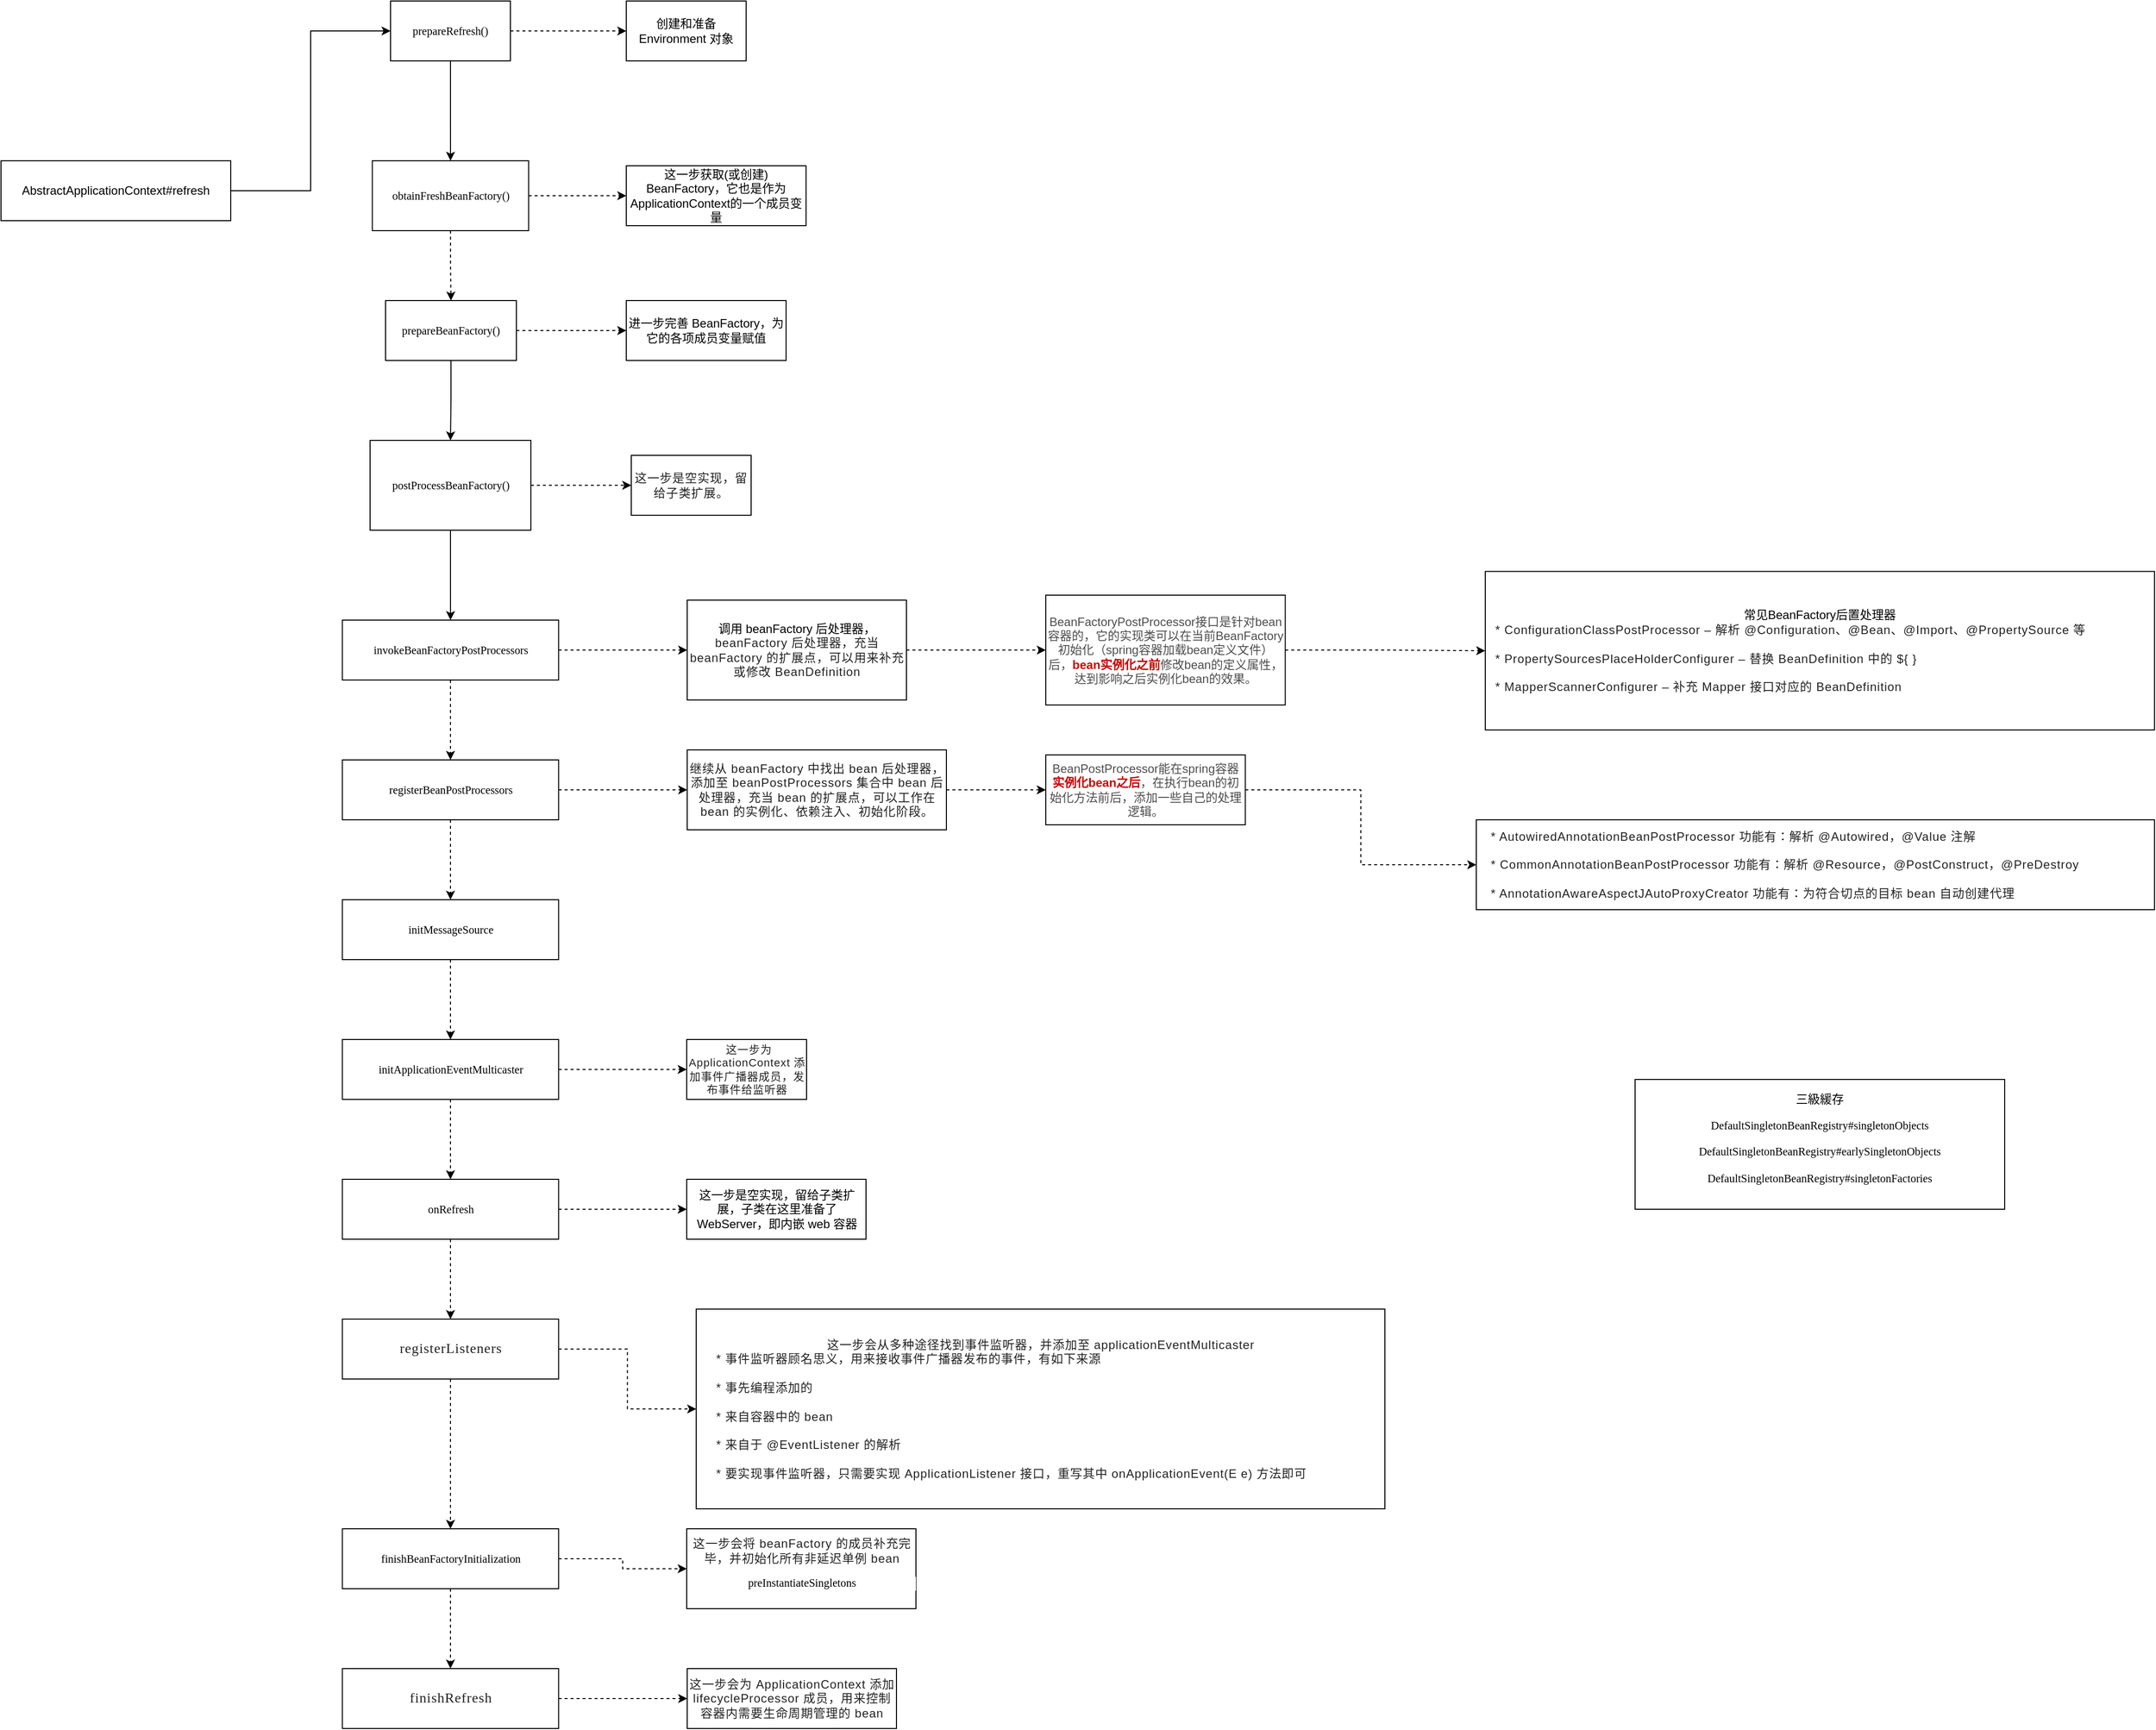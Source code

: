 <mxfile version="16.6.6" type="github">
  <diagram id="Km3hOTP_TFFmn3upVToj" name="Page-1">
    <mxGraphModel dx="2692" dy="540" grid="1" gridSize="10" guides="1" tooltips="1" connect="1" arrows="1" fold="1" page="1" pageScale="1" pageWidth="827" pageHeight="1169" math="0" shadow="0">
      <root>
        <mxCell id="0" />
        <mxCell id="1" parent="0" />
        <mxCell id="On-2ADN7kd9dpEOP8VJU-1" style="edgeStyle=orthogonalEdgeStyle;rounded=0;orthogonalLoop=1;jettySize=auto;html=1;entryX=0;entryY=0.5;entryDx=0;entryDy=0;" edge="1" parent="1" source="On-2ADN7kd9dpEOP8VJU-2" target="On-2ADN7kd9dpEOP8VJU-5">
          <mxGeometry relative="1" as="geometry" />
        </mxCell>
        <mxCell id="On-2ADN7kd9dpEOP8VJU-2" value="AbstractApplicationContext#refresh" style="rounded=0;whiteSpace=wrap;html=1;" vertex="1" parent="1">
          <mxGeometry x="-906" y="540" width="230" height="60" as="geometry" />
        </mxCell>
        <mxCell id="On-2ADN7kd9dpEOP8VJU-3" value="" style="edgeStyle=orthogonalEdgeStyle;rounded=0;orthogonalLoop=1;jettySize=auto;html=1;dashed=1;" edge="1" parent="1" source="On-2ADN7kd9dpEOP8VJU-5" target="On-2ADN7kd9dpEOP8VJU-6">
          <mxGeometry relative="1" as="geometry" />
        </mxCell>
        <mxCell id="On-2ADN7kd9dpEOP8VJU-4" value="" style="edgeStyle=orthogonalEdgeStyle;rounded=0;orthogonalLoop=1;jettySize=auto;html=1;" edge="1" parent="1" source="On-2ADN7kd9dpEOP8VJU-5" target="On-2ADN7kd9dpEOP8VJU-9">
          <mxGeometry relative="1" as="geometry" />
        </mxCell>
        <mxCell id="On-2ADN7kd9dpEOP8VJU-5" value="&lt;pre style=&quot;background-color: rgb(255 , 255 , 255) ; font-family: &amp;#34;consolas&amp;#34; ; font-size: 8.4pt&quot;&gt;prepareRefresh()&lt;/pre&gt;" style="rounded=0;whiteSpace=wrap;html=1;" vertex="1" parent="1">
          <mxGeometry x="-516" y="380" width="120" height="60" as="geometry" />
        </mxCell>
        <mxCell id="On-2ADN7kd9dpEOP8VJU-6" value="创建和准备Environment 对象" style="rounded=0;whiteSpace=wrap;html=1;" vertex="1" parent="1">
          <mxGeometry x="-280" y="380" width="120" height="60" as="geometry" />
        </mxCell>
        <mxCell id="On-2ADN7kd9dpEOP8VJU-7" value="" style="edgeStyle=orthogonalEdgeStyle;rounded=0;orthogonalLoop=1;jettySize=auto;html=1;dashed=1;entryX=0;entryY=0.5;entryDx=0;entryDy=0;" edge="1" parent="1" source="On-2ADN7kd9dpEOP8VJU-9" target="On-2ADN7kd9dpEOP8VJU-13">
          <mxGeometry relative="1" as="geometry">
            <mxPoint x="-286" y="575" as="targetPoint" />
          </mxGeometry>
        </mxCell>
        <mxCell id="On-2ADN7kd9dpEOP8VJU-8" value="" style="edgeStyle=orthogonalEdgeStyle;rounded=0;orthogonalLoop=1;jettySize=auto;html=1;dashed=1;" edge="1" parent="1" source="On-2ADN7kd9dpEOP8VJU-9" target="On-2ADN7kd9dpEOP8VJU-11">
          <mxGeometry relative="1" as="geometry" />
        </mxCell>
        <mxCell id="On-2ADN7kd9dpEOP8VJU-9" value="&lt;pre style=&quot;background-color: rgb(255 , 255 , 255) ; font-family: &amp;#34;consolas&amp;#34; ; font-size: 8.4pt&quot;&gt;&lt;pre style=&quot;font-family: &amp;#34;consolas&amp;#34; ; font-size: 8.4pt&quot;&gt;&lt;pre style=&quot;font-family: &amp;#34;consolas&amp;#34; ; font-size: 8.4pt&quot;&gt;obtainFreshBeanFactory()&lt;/pre&gt;&lt;/pre&gt;&lt;/pre&gt;" style="rounded=0;whiteSpace=wrap;html=1;" vertex="1" parent="1">
          <mxGeometry x="-534.25" y="540" width="156.5" height="70" as="geometry" />
        </mxCell>
        <mxCell id="On-2ADN7kd9dpEOP8VJU-10" value="" style="edgeStyle=orthogonalEdgeStyle;rounded=0;orthogonalLoop=1;jettySize=auto;html=1;dashed=1;entryX=0;entryY=0.5;entryDx=0;entryDy=0;" edge="1" parent="1" source="On-2ADN7kd9dpEOP8VJU-11" target="On-2ADN7kd9dpEOP8VJU-12">
          <mxGeometry relative="1" as="geometry">
            <mxPoint x="-280" y="710" as="targetPoint" />
          </mxGeometry>
        </mxCell>
        <mxCell id="On-2ADN7kd9dpEOP8VJU-15" value="" style="edgeStyle=orthogonalEdgeStyle;rounded=0;orthogonalLoop=1;jettySize=auto;html=1;" edge="1" parent="1" source="On-2ADN7kd9dpEOP8VJU-11" target="On-2ADN7kd9dpEOP8VJU-14">
          <mxGeometry relative="1" as="geometry" />
        </mxCell>
        <mxCell id="On-2ADN7kd9dpEOP8VJU-11" value="&lt;pre style=&quot;background-color: rgb(255 , 255 , 255) ; font-family: &amp;#34;consolas&amp;#34; ; font-size: 8.4pt&quot;&gt;&lt;pre style=&quot;font-family: &amp;#34;consolas&amp;#34; ; font-size: 8.4pt&quot;&gt;prepareBeanFactory()&lt;/pre&gt;&lt;/pre&gt;" style="rounded=0;whiteSpace=wrap;html=1;" vertex="1" parent="1">
          <mxGeometry x="-521" y="680" width="131" height="60" as="geometry" />
        </mxCell>
        <mxCell id="On-2ADN7kd9dpEOP8VJU-12" value="进一步完善 BeanFactory，为它的各项成员变量赋值" style="rounded=0;whiteSpace=wrap;html=1;labelBorderColor=none;" vertex="1" parent="1">
          <mxGeometry x="-280" y="680" width="160" height="60" as="geometry" />
        </mxCell>
        <mxCell id="On-2ADN7kd9dpEOP8VJU-13" value="这一步获取(或创建) BeanFactory，它也是作为 ApplicationContext的一个成员变量" style="rounded=0;whiteSpace=wrap;html=1;labelBorderColor=none;" vertex="1" parent="1">
          <mxGeometry x="-280" y="545" width="180" height="60" as="geometry" />
        </mxCell>
        <mxCell id="On-2ADN7kd9dpEOP8VJU-18" value="" style="edgeStyle=orthogonalEdgeStyle;rounded=0;orthogonalLoop=1;jettySize=auto;html=1;dashed=1;" edge="1" parent="1" source="On-2ADN7kd9dpEOP8VJU-14" target="On-2ADN7kd9dpEOP8VJU-17">
          <mxGeometry relative="1" as="geometry" />
        </mxCell>
        <mxCell id="On-2ADN7kd9dpEOP8VJU-20" value="" style="edgeStyle=orthogonalEdgeStyle;rounded=0;orthogonalLoop=1;jettySize=auto;html=1;fontSize=12;" edge="1" parent="1" source="On-2ADN7kd9dpEOP8VJU-14" target="On-2ADN7kd9dpEOP8VJU-19">
          <mxGeometry relative="1" as="geometry" />
        </mxCell>
        <mxCell id="On-2ADN7kd9dpEOP8VJU-14" value="&lt;pre style=&quot;background-color: rgb(255 , 255 , 255) ; font-family: &amp;#34;consolas&amp;#34; ; font-size: 8.4pt&quot;&gt;&lt;pre style=&quot;font-family: &amp;#34;consolas&amp;#34; ; font-size: 8.4pt&quot;&gt;&lt;pre style=&quot;font-family: &amp;#34;consolas&amp;#34; ; font-size: 8.4pt&quot;&gt;postProcessBeanFactory()&lt;/pre&gt;&lt;/pre&gt;&lt;/pre&gt;" style="rounded=0;whiteSpace=wrap;html=1;" vertex="1" parent="1">
          <mxGeometry x="-536.5" y="820" width="161" height="90" as="geometry" />
        </mxCell>
        <mxCell id="On-2ADN7kd9dpEOP8VJU-17" value="&lt;span style=&quot;color: rgb(34 , 34 , 34) ; letter-spacing: 0.544px ; text-align: justify ; background-color: rgb(255 , 255 , 255)&quot;&gt;&lt;font style=&quot;font-size: 12px&quot;&gt;这一步是空实现，留给子类扩展。&lt;/font&gt;&lt;/span&gt;" style="whiteSpace=wrap;html=1;rounded=0;" vertex="1" parent="1">
          <mxGeometry x="-275" y="835" width="120" height="60" as="geometry" />
        </mxCell>
        <mxCell id="On-2ADN7kd9dpEOP8VJU-22" value="" style="edgeStyle=orthogonalEdgeStyle;rounded=0;orthogonalLoop=1;jettySize=auto;html=1;dashed=1;fontSize=12;" edge="1" parent="1" source="On-2ADN7kd9dpEOP8VJU-19" target="On-2ADN7kd9dpEOP8VJU-21">
          <mxGeometry relative="1" as="geometry" />
        </mxCell>
        <mxCell id="On-2ADN7kd9dpEOP8VJU-24" value="" style="edgeStyle=orthogonalEdgeStyle;rounded=0;orthogonalLoop=1;jettySize=auto;html=1;dashed=1;fontSize=12;" edge="1" parent="1" source="On-2ADN7kd9dpEOP8VJU-19" target="On-2ADN7kd9dpEOP8VJU-23">
          <mxGeometry relative="1" as="geometry" />
        </mxCell>
        <mxCell id="On-2ADN7kd9dpEOP8VJU-19" value="&lt;pre style=&quot;background-color: rgb(255 , 255 , 255) ; font-family: &amp;#34;consolas&amp;#34; ; font-size: 8.4pt&quot;&gt;&lt;pre style=&quot;font-family: &amp;#34;consolas&amp;#34; ; font-size: 8.4pt&quot;&gt;&lt;pre style=&quot;font-family: &amp;#34;consolas&amp;#34; ; font-size: 8.4pt&quot;&gt;&lt;pre style=&quot;font-family: &amp;#34;consolas&amp;#34; ; font-size: 8.4pt&quot;&gt;invokeBeanFactoryPostProcessors&lt;/pre&gt;&lt;/pre&gt;&lt;/pre&gt;&lt;/pre&gt;" style="rounded=0;whiteSpace=wrap;html=1;" vertex="1" parent="1">
          <mxGeometry x="-564.25" y="1000" width="216.5" height="60" as="geometry" />
        </mxCell>
        <mxCell id="On-2ADN7kd9dpEOP8VJU-59" value="" style="edgeStyle=orthogonalEdgeStyle;rounded=0;orthogonalLoop=1;jettySize=auto;html=1;dashed=1;fontSize=12;" edge="1" parent="1" source="On-2ADN7kd9dpEOP8VJU-21" target="On-2ADN7kd9dpEOP8VJU-58">
          <mxGeometry relative="1" as="geometry" />
        </mxCell>
        <mxCell id="On-2ADN7kd9dpEOP8VJU-21" value="&lt;font style=&quot;font-size: 12px&quot;&gt;调用 beanFactory 后处理器，&lt;span style=&quot;color: rgb(34 , 34 , 34) ; letter-spacing: 0.544px ; text-align: justify ; background-color: rgb(255 , 255 , 255)&quot;&gt;beanFactory 后处理器，充当 beanFactory 的扩展点，可以用来补充或修改 BeanDefinition&lt;/span&gt;&lt;/font&gt;" style="whiteSpace=wrap;html=1;rounded=0;" vertex="1" parent="1">
          <mxGeometry x="-219" y="980" width="219.5" height="100" as="geometry" />
        </mxCell>
        <mxCell id="On-2ADN7kd9dpEOP8VJU-26" value="" style="edgeStyle=orthogonalEdgeStyle;rounded=0;orthogonalLoop=1;jettySize=auto;html=1;dashed=1;fontSize=12;" edge="1" parent="1" source="On-2ADN7kd9dpEOP8VJU-23" target="On-2ADN7kd9dpEOP8VJU-25">
          <mxGeometry relative="1" as="geometry" />
        </mxCell>
        <mxCell id="On-2ADN7kd9dpEOP8VJU-28" value="" style="edgeStyle=orthogonalEdgeStyle;rounded=0;orthogonalLoop=1;jettySize=auto;html=1;dashed=1;fontSize=12;" edge="1" parent="1" source="On-2ADN7kd9dpEOP8VJU-23" target="On-2ADN7kd9dpEOP8VJU-27">
          <mxGeometry relative="1" as="geometry" />
        </mxCell>
        <mxCell id="On-2ADN7kd9dpEOP8VJU-23" value="&lt;pre style=&quot;background-color: rgb(255 , 255 , 255) ; font-family: &amp;#34;consolas&amp;#34; ; font-size: 8.4pt&quot;&gt;&lt;pre style=&quot;font-family: &amp;#34;consolas&amp;#34; ; font-size: 8.4pt&quot;&gt;&lt;pre style=&quot;font-family: &amp;#34;consolas&amp;#34; ; font-size: 8.4pt&quot;&gt;&lt;pre style=&quot;font-family: &amp;#34;consolas&amp;#34; ; font-size: 8.4pt&quot;&gt;&lt;pre style=&quot;font-family: &amp;#34;consolas&amp;#34; ; font-size: 8.4pt&quot;&gt;registerBeanPostProcessors&lt;/pre&gt;&lt;/pre&gt;&lt;/pre&gt;&lt;/pre&gt;&lt;/pre&gt;" style="rounded=0;whiteSpace=wrap;html=1;" vertex="1" parent="1">
          <mxGeometry x="-564.25" y="1140" width="216.5" height="60" as="geometry" />
        </mxCell>
        <mxCell id="On-2ADN7kd9dpEOP8VJU-61" value="" style="edgeStyle=orthogonalEdgeStyle;rounded=0;orthogonalLoop=1;jettySize=auto;html=1;dashed=1;fontSize=12;" edge="1" parent="1" source="On-2ADN7kd9dpEOP8VJU-25" target="On-2ADN7kd9dpEOP8VJU-60">
          <mxGeometry relative="1" as="geometry" />
        </mxCell>
        <mxCell id="On-2ADN7kd9dpEOP8VJU-25" value="&lt;font style=&quot;font-size: 12px&quot;&gt;&lt;span style=&quot;color: rgb(34 , 34 , 34) ; font-family: , , ; letter-spacing: 0.544px ; text-align: justify ; background-color: rgb(255 , 255 , 255)&quot;&gt;继续从 beanFactory 中找出 bean 后处理器，添加至 beanPostProcessors 集合中&lt;/span&gt;&lt;span style=&quot;color: rgb(34 , 34 , 34) ; font-family: , , ; letter-spacing: 0.544px ; text-align: justify ; background-color: rgb(255 , 255 , 255)&quot;&gt;&amp;nbsp;bean 后处理器，充当 bean 的扩展点，可以工作在 bean 的实例化、依赖注入、初始化阶段。&lt;/span&gt;&lt;/font&gt;" style="whiteSpace=wrap;html=1;rounded=0;" vertex="1" parent="1">
          <mxGeometry x="-219" y="1130" width="259.5" height="80" as="geometry" />
        </mxCell>
        <mxCell id="On-2ADN7kd9dpEOP8VJU-30" value="" style="edgeStyle=orthogonalEdgeStyle;rounded=0;orthogonalLoop=1;jettySize=auto;html=1;dashed=1;fontSize=12;" edge="1" parent="1" source="On-2ADN7kd9dpEOP8VJU-27" target="On-2ADN7kd9dpEOP8VJU-29">
          <mxGeometry relative="1" as="geometry" />
        </mxCell>
        <mxCell id="On-2ADN7kd9dpEOP8VJU-27" value="&lt;pre style=&quot;background-color: rgb(255 , 255 , 255) ; font-family: &amp;#34;consolas&amp;#34; ; font-size: 8.4pt&quot;&gt;&lt;pre style=&quot;font-family: &amp;#34;consolas&amp;#34; ; font-size: 8.4pt&quot;&gt;&lt;pre style=&quot;font-family: &amp;#34;consolas&amp;#34; ; font-size: 8.4pt&quot;&gt;&lt;pre style=&quot;font-family: &amp;#34;consolas&amp;#34; ; font-size: 8.4pt&quot;&gt;&lt;pre style=&quot;font-family: &amp;#34;consolas&amp;#34; ; font-size: 8.4pt&quot;&gt;&lt;pre style=&quot;font-family: &amp;#34;consolas&amp;#34; ; font-size: 8.4pt&quot;&gt;initMessageSource&lt;/pre&gt;&lt;/pre&gt;&lt;/pre&gt;&lt;/pre&gt;&lt;/pre&gt;&lt;/pre&gt;" style="rounded=0;whiteSpace=wrap;html=1;" vertex="1" parent="1">
          <mxGeometry x="-564.25" y="1280" width="216.5" height="60" as="geometry" />
        </mxCell>
        <mxCell id="On-2ADN7kd9dpEOP8VJU-32" value="" style="edgeStyle=orthogonalEdgeStyle;rounded=0;orthogonalLoop=1;jettySize=auto;html=1;dashed=1;fontSize=12;" edge="1" parent="1" source="On-2ADN7kd9dpEOP8VJU-29" target="On-2ADN7kd9dpEOP8VJU-31">
          <mxGeometry relative="1" as="geometry" />
        </mxCell>
        <mxCell id="On-2ADN7kd9dpEOP8VJU-34" value="" style="edgeStyle=orthogonalEdgeStyle;rounded=0;orthogonalLoop=1;jettySize=auto;html=1;dashed=1;fontSize=11;" edge="1" parent="1" source="On-2ADN7kd9dpEOP8VJU-29" target="On-2ADN7kd9dpEOP8VJU-33">
          <mxGeometry relative="1" as="geometry" />
        </mxCell>
        <mxCell id="On-2ADN7kd9dpEOP8VJU-29" value="&lt;pre style=&quot;background-color: rgb(255 , 255 , 255) ; font-family: &amp;#34;consolas&amp;#34; ; font-size: 8.4pt&quot;&gt;&lt;pre style=&quot;font-family: &amp;#34;consolas&amp;#34; ; font-size: 8.4pt&quot;&gt;&lt;pre style=&quot;font-family: &amp;#34;consolas&amp;#34; ; font-size: 8.4pt&quot;&gt;&lt;pre style=&quot;font-family: &amp;#34;consolas&amp;#34; ; font-size: 8.4pt&quot;&gt;&lt;pre style=&quot;font-family: &amp;#34;consolas&amp;#34; ; font-size: 8.4pt&quot;&gt;&lt;pre style=&quot;font-family: &amp;#34;consolas&amp;#34; ; font-size: 8.4pt&quot;&gt;&lt;pre style=&quot;font-family: &amp;#34;consolas&amp;#34; ; font-size: 8.4pt&quot;&gt;initApplicationEventMulticaster&lt;/pre&gt;&lt;/pre&gt;&lt;/pre&gt;&lt;/pre&gt;&lt;/pre&gt;&lt;/pre&gt;&lt;/pre&gt;" style="rounded=0;whiteSpace=wrap;html=1;" vertex="1" parent="1">
          <mxGeometry x="-564.25" y="1420" width="216.5" height="60" as="geometry" />
        </mxCell>
        <mxCell id="On-2ADN7kd9dpEOP8VJU-31" value="&lt;span style=&quot;color: rgb(34, 34, 34); font-size: 11px; letter-spacing: 0.544px; text-align: justify; background-color: rgb(255, 255, 255);&quot;&gt;&amp;nbsp;这一步为 ApplicationContext 添加事件广播器成员，&lt;/span&gt;&lt;span style=&quot;color: rgb(34, 34, 34); font-size: 11px; letter-spacing: 0.544px; text-align: justify; background-color: rgb(255, 255, 255);&quot;&gt;发布事件给监听器&lt;/span&gt;" style="whiteSpace=wrap;html=1;rounded=0;fontSize=11;" vertex="1" parent="1">
          <mxGeometry x="-219.5" y="1420" width="120" height="60" as="geometry" />
        </mxCell>
        <mxCell id="On-2ADN7kd9dpEOP8VJU-40" value="" style="edgeStyle=orthogonalEdgeStyle;rounded=0;orthogonalLoop=1;jettySize=auto;html=1;dashed=1;fontSize=11;" edge="1" parent="1" source="On-2ADN7kd9dpEOP8VJU-33" target="On-2ADN7kd9dpEOP8VJU-39">
          <mxGeometry relative="1" as="geometry" />
        </mxCell>
        <mxCell id="On-2ADN7kd9dpEOP8VJU-42" value="" style="edgeStyle=orthogonalEdgeStyle;rounded=0;orthogonalLoop=1;jettySize=auto;html=1;dashed=1;fontSize=11;" edge="1" parent="1" source="On-2ADN7kd9dpEOP8VJU-33" target="On-2ADN7kd9dpEOP8VJU-41">
          <mxGeometry relative="1" as="geometry" />
        </mxCell>
        <mxCell id="On-2ADN7kd9dpEOP8VJU-33" value="&lt;pre style=&quot;background-color: rgb(255 , 255 , 255) ; font-family: &amp;#34;consolas&amp;#34; ; font-size: 8.4pt&quot;&gt;&lt;pre style=&quot;font-family: &amp;#34;consolas&amp;#34; ; font-size: 8.4pt&quot;&gt;&lt;pre style=&quot;font-family: &amp;#34;consolas&amp;#34; ; font-size: 8.4pt&quot;&gt;&lt;pre style=&quot;font-family: &amp;#34;consolas&amp;#34; ; font-size: 8.4pt&quot;&gt;&lt;pre style=&quot;font-family: &amp;#34;consolas&amp;#34; ; font-size: 8.4pt&quot;&gt;&lt;pre style=&quot;font-family: &amp;#34;consolas&amp;#34; ; font-size: 8.4pt&quot;&gt;&lt;pre style=&quot;font-family: &amp;#34;consolas&amp;#34; ; font-size: 8.4pt&quot;&gt;&lt;pre style=&quot;font-family: &amp;#34;consolas&amp;#34; ; font-size: 8.4pt&quot;&gt;onRefresh&lt;/pre&gt;&lt;/pre&gt;&lt;/pre&gt;&lt;/pre&gt;&lt;/pre&gt;&lt;/pre&gt;&lt;/pre&gt;&lt;/pre&gt;" style="rounded=0;whiteSpace=wrap;html=1;" vertex="1" parent="1">
          <mxGeometry x="-564.25" y="1560" width="216.5" height="60" as="geometry" />
        </mxCell>
        <mxCell id="On-2ADN7kd9dpEOP8VJU-39" value="这一步是空实现，留给子类扩展，子类在这里准备了 WebServer，即内嵌 web 容器" style="rounded=0;whiteSpace=wrap;html=1;" vertex="1" parent="1">
          <mxGeometry x="-219.5" y="1560" width="179.5" height="60" as="geometry" />
        </mxCell>
        <mxCell id="On-2ADN7kd9dpEOP8VJU-44" value="" style="edgeStyle=orthogonalEdgeStyle;rounded=0;orthogonalLoop=1;jettySize=auto;html=1;dashed=1;fontSize=11;" edge="1" parent="1" source="On-2ADN7kd9dpEOP8VJU-41" target="On-2ADN7kd9dpEOP8VJU-43">
          <mxGeometry relative="1" as="geometry" />
        </mxCell>
        <mxCell id="On-2ADN7kd9dpEOP8VJU-50" value="" style="edgeStyle=orthogonalEdgeStyle;rounded=0;orthogonalLoop=1;jettySize=auto;html=1;dashed=1;fontSize=12;" edge="1" parent="1" source="On-2ADN7kd9dpEOP8VJU-41" target="On-2ADN7kd9dpEOP8VJU-49">
          <mxGeometry relative="1" as="geometry" />
        </mxCell>
        <mxCell id="On-2ADN7kd9dpEOP8VJU-41" value="&lt;pre style=&quot;background-color: rgb(255 , 255 , 255) ; font-family: &amp;#34;consolas&amp;#34; ; font-size: 8.4pt&quot;&gt;&lt;pre style=&quot;font-family: &amp;#34;consolas&amp;#34; ; font-size: 8.4pt&quot;&gt;&lt;pre style=&quot;font-family: &amp;#34;consolas&amp;#34; ; font-size: 8.4pt&quot;&gt;&lt;pre style=&quot;font-family: &amp;#34;consolas&amp;#34; ; font-size: 8.4pt&quot;&gt;&lt;pre style=&quot;font-family: &amp;#34;consolas&amp;#34; ; font-size: 8.4pt&quot;&gt;&lt;pre style=&quot;font-family: &amp;#34;consolas&amp;#34; ; font-size: 8.4pt&quot;&gt;&lt;pre style=&quot;font-family: &amp;#34;consolas&amp;#34; ; font-size: 8.4pt&quot;&gt;&lt;pre style=&quot;font-family: &amp;#34;consolas&amp;#34; ; font-size: 8.4pt&quot;&gt;&lt;span style=&quot;color: rgb(34 , 34 , 34) ; font-family: , , ; font-size: 14px ; letter-spacing: 0.544px ; text-align: justify&quot;&gt;registerListeners&lt;/span&gt;&lt;br&gt;&lt;/pre&gt;&lt;/pre&gt;&lt;/pre&gt;&lt;/pre&gt;&lt;/pre&gt;&lt;/pre&gt;&lt;/pre&gt;&lt;/pre&gt;" style="rounded=0;whiteSpace=wrap;html=1;" vertex="1" parent="1">
          <mxGeometry x="-564.25" y="1700" width="216.5" height="60" as="geometry" />
        </mxCell>
        <mxCell id="On-2ADN7kd9dpEOP8VJU-43" value="&lt;span style=&quot;color: rgb(34 , 34 , 34) ; font-family: , , ; letter-spacing: 0.544px ; text-align: justify ; background-color: rgb(255 , 255 , 255)&quot;&gt;&lt;font style=&quot;font-size: 12px&quot;&gt;这一步会从多种途径找到事件监听器，并添加至 applicationEventMulticaster&lt;br&gt;&lt;/font&gt;&lt;/span&gt;&lt;p style=&quot;margin: 0px auto ; padding: 0px ; outline: 0px ; max-width: 100% ; box-sizing: border-box ; clear: both ; min-height: 1em ; color: rgb(34 , 34 , 34) ; letter-spacing: 0.544px ; text-align: justify ; background-color: rgb(255 , 255 , 255) ; vertical-align: inherit ; width: 649.912px ; overflow-wrap: break-word&quot;&gt;&lt;font style=&quot;font-size: 12px&quot;&gt;* 事件监听器顾名思义，用来接收事件广播器发布的事件，有如下来源&lt;/font&gt;&lt;/p&gt;&lt;p style=&quot;margin: 0px ; padding: 0px ; outline: 0px ; max-width: 100% ; clear: both ; min-height: 1em ; color: rgb(34 , 34 , 34) ; letter-spacing: 0.544px ; text-align: justify ; background-color: rgb(255 , 255 , 255) ; vertical-align: inherit ; box-sizing: border-box ; overflow-wrap: break-word&quot;&gt;&lt;font style=&quot;font-size: 12px&quot;&gt;&lt;br style=&quot;margin: 0px ; padding: 0px ; outline: 0px ; max-width: 100% ; box-sizing: border-box ; overflow-wrap: break-word&quot;&gt;&lt;/font&gt;&lt;/p&gt;&lt;p style=&quot;margin: 0px auto ; padding: 0px ; outline: 0px ; max-width: 100% ; box-sizing: border-box ; clear: both ; min-height: 1em ; color: rgb(34 , 34 , 34) ; letter-spacing: 0.544px ; text-align: justify ; background-color: rgb(255 , 255 , 255) ; vertical-align: inherit ; width: 649.912px ; overflow-wrap: break-word&quot;&gt;&lt;font style=&quot;font-size: 12px&quot;&gt;* 事先编程添加的&lt;/font&gt;&lt;/p&gt;&lt;p style=&quot;margin: 0px ; padding: 0px ; outline: 0px ; max-width: 100% ; clear: both ; min-height: 1em ; color: rgb(34 , 34 , 34) ; letter-spacing: 0.544px ; text-align: justify ; background-color: rgb(255 , 255 , 255) ; vertical-align: inherit ; box-sizing: border-box ; overflow-wrap: break-word&quot;&gt;&lt;font style=&quot;font-size: 12px&quot;&gt;&lt;br style=&quot;margin: 0px ; padding: 0px ; outline: 0px ; max-width: 100% ; box-sizing: border-box ; overflow-wrap: break-word&quot;&gt;&lt;/font&gt;&lt;/p&gt;&lt;p style=&quot;margin: 0px auto ; padding: 0px ; outline: 0px ; max-width: 100% ; box-sizing: border-box ; clear: both ; min-height: 1em ; color: rgb(34 , 34 , 34) ; letter-spacing: 0.544px ; text-align: justify ; background-color: rgb(255 , 255 , 255) ; vertical-align: inherit ; width: 649.912px ; overflow-wrap: break-word&quot;&gt;&lt;font style=&quot;font-size: 12px&quot;&gt;* 来自容器中的 bean&lt;/font&gt;&lt;/p&gt;&lt;p style=&quot;margin: 0px ; padding: 0px ; outline: 0px ; max-width: 100% ; clear: both ; min-height: 1em ; color: rgb(34 , 34 , 34) ; letter-spacing: 0.544px ; text-align: justify ; background-color: rgb(255 , 255 , 255) ; vertical-align: inherit ; box-sizing: border-box ; overflow-wrap: break-word&quot;&gt;&lt;font style=&quot;font-size: 12px&quot;&gt;&lt;br style=&quot;margin: 0px ; padding: 0px ; outline: 0px ; max-width: 100% ; box-sizing: border-box ; overflow-wrap: break-word&quot;&gt;&lt;/font&gt;&lt;/p&gt;&lt;p style=&quot;margin: 0px auto ; padding: 0px ; outline: 0px ; max-width: 100% ; box-sizing: border-box ; clear: both ; min-height: 1em ; color: rgb(34 , 34 , 34) ; letter-spacing: 0.544px ; text-align: justify ; background-color: rgb(255 , 255 , 255) ; vertical-align: inherit ; width: 649.912px ; overflow-wrap: break-word&quot;&gt;&lt;font style=&quot;font-size: 12px&quot;&gt;* 来自于 @EventListener 的解析&lt;/font&gt;&lt;/p&gt;&lt;p style=&quot;margin: 0px ; padding: 0px ; outline: 0px ; max-width: 100% ; clear: both ; min-height: 1em ; color: rgb(34 , 34 , 34) ; letter-spacing: 0.544px ; text-align: justify ; background-color: rgb(255 , 255 , 255) ; vertical-align: inherit ; box-sizing: border-box ; overflow-wrap: break-word&quot;&gt;&lt;font style=&quot;font-size: 12px&quot;&gt;&lt;br style=&quot;margin: 0px ; padding: 0px ; outline: 0px ; max-width: 100% ; box-sizing: border-box ; overflow-wrap: break-word&quot;&gt;&lt;/font&gt;&lt;/p&gt;&lt;p style=&quot;margin: 0px auto ; padding: 0px ; outline: 0px ; max-width: 100% ; box-sizing: border-box ; clear: both ; min-height: 1em ; color: rgb(34 , 34 , 34) ; letter-spacing: 0.544px ; text-align: justify ; background-color: rgb(255 , 255 , 255) ; vertical-align: inherit ; width: 649.912px ; overflow-wrap: break-word&quot;&gt;&lt;font style=&quot;font-size: 12px&quot;&gt;* 要实现事件监听器，只需要实现 ApplicationListener 接口，重写其中 onApplicationEvent(E e) 方法即可&lt;/font&gt;&lt;/p&gt;" style="whiteSpace=wrap;html=1;rounded=0;" vertex="1" parent="1">
          <mxGeometry x="-210" y="1690" width="689.5" height="200" as="geometry" />
        </mxCell>
        <mxCell id="On-2ADN7kd9dpEOP8VJU-52" value="" style="edgeStyle=orthogonalEdgeStyle;rounded=0;orthogonalLoop=1;jettySize=auto;html=1;dashed=1;fontSize=12;" edge="1" parent="1" source="On-2ADN7kd9dpEOP8VJU-49" target="On-2ADN7kd9dpEOP8VJU-51">
          <mxGeometry relative="1" as="geometry" />
        </mxCell>
        <mxCell id="On-2ADN7kd9dpEOP8VJU-54" value="" style="edgeStyle=orthogonalEdgeStyle;rounded=0;orthogonalLoop=1;jettySize=auto;html=1;dashed=1;fontSize=12;" edge="1" parent="1" source="On-2ADN7kd9dpEOP8VJU-49" target="On-2ADN7kd9dpEOP8VJU-53">
          <mxGeometry relative="1" as="geometry" />
        </mxCell>
        <mxCell id="On-2ADN7kd9dpEOP8VJU-49" value="&lt;pre style=&quot;background-color: rgb(255 , 255 , 255) ; font-family: &amp;#34;consolas&amp;#34; ; font-size: 8.4pt&quot;&gt;&lt;pre style=&quot;font-family: &amp;#34;consolas&amp;#34; ; font-size: 8.4pt&quot;&gt;&lt;pre style=&quot;font-family: &amp;#34;consolas&amp;#34; ; font-size: 8.4pt&quot;&gt;&lt;pre style=&quot;font-family: &amp;#34;consolas&amp;#34; ; font-size: 8.4pt&quot;&gt;&lt;pre style=&quot;font-family: &amp;#34;consolas&amp;#34; ; font-size: 8.4pt&quot;&gt;&lt;pre style=&quot;font-family: &amp;#34;consolas&amp;#34; ; font-size: 8.4pt&quot;&gt;&lt;pre style=&quot;font-family: &amp;#34;consolas&amp;#34; ; font-size: 8.4pt&quot;&gt;&lt;pre style=&quot;font-family: &amp;#34;consolas&amp;#34; ; font-size: 8.4pt&quot;&gt;&lt;pre style=&quot;font-family: &amp;#34;consolas&amp;#34; ; font-size: 8.4pt&quot;&gt;finishBeanFactoryInitialization&lt;/pre&gt;&lt;/pre&gt;&lt;/pre&gt;&lt;/pre&gt;&lt;/pre&gt;&lt;/pre&gt;&lt;/pre&gt;&lt;/pre&gt;&lt;/pre&gt;" style="rounded=0;whiteSpace=wrap;html=1;" vertex="1" parent="1">
          <mxGeometry x="-564.25" y="1910" width="216.5" height="60" as="geometry" />
        </mxCell>
        <mxCell id="On-2ADN7kd9dpEOP8VJU-51" value="&lt;span style=&quot;color: rgb(34 , 34 , 34) ; font-size: 12px ; letter-spacing: 0.544px ; text-align: justify ; background-color: rgb(255 , 255 , 255)&quot;&gt;这一步会将 beanFactory 的成员补充完毕，并初始化所有非延迟单例 bean&lt;br&gt;&lt;/span&gt;&lt;pre style=&quot;background-color: rgb(255 , 255 , 255) ; font-family: &amp;#34;consolas&amp;#34; ; font-size: 8.4pt&quot;&gt;preInstantiateSingletons&lt;/pre&gt;" style="whiteSpace=wrap;html=1;rounded=0;fontSize=12;" vertex="1" parent="1">
          <mxGeometry x="-219.5" y="1910" width="229.5" height="80" as="geometry" />
        </mxCell>
        <mxCell id="On-2ADN7kd9dpEOP8VJU-56" value="" style="edgeStyle=orthogonalEdgeStyle;rounded=0;orthogonalLoop=1;jettySize=auto;html=1;dashed=1;fontSize=12;" edge="1" parent="1" source="On-2ADN7kd9dpEOP8VJU-53" target="On-2ADN7kd9dpEOP8VJU-55">
          <mxGeometry relative="1" as="geometry" />
        </mxCell>
        <mxCell id="On-2ADN7kd9dpEOP8VJU-53" value="&lt;pre style=&quot;background-color: rgb(255 , 255 , 255) ; font-family: &amp;#34;consolas&amp;#34; ; font-size: 8.4pt&quot;&gt;&lt;pre style=&quot;font-family: &amp;#34;consolas&amp;#34; ; font-size: 8.4pt&quot;&gt;&lt;pre style=&quot;font-family: &amp;#34;consolas&amp;#34; ; font-size: 8.4pt&quot;&gt;&lt;pre style=&quot;font-family: &amp;#34;consolas&amp;#34; ; font-size: 8.4pt&quot;&gt;&lt;pre style=&quot;font-family: &amp;#34;consolas&amp;#34; ; font-size: 8.4pt&quot;&gt;&lt;pre style=&quot;font-family: &amp;#34;consolas&amp;#34; ; font-size: 8.4pt&quot;&gt;&lt;pre style=&quot;font-family: &amp;#34;consolas&amp;#34; ; font-size: 8.4pt&quot;&gt;&lt;pre style=&quot;font-family: &amp;#34;consolas&amp;#34; ; font-size: 8.4pt&quot;&gt;&lt;pre style=&quot;font-family: &amp;#34;consolas&amp;#34; ; font-size: 8.4pt&quot;&gt;&lt;span style=&quot;color: rgb(34 , 34 , 34) ; font-family: , , ; font-size: 14px ; letter-spacing: 0.544px ; text-align: justify&quot;&gt;finishRefresh&lt;/span&gt;&lt;br&gt;&lt;/pre&gt;&lt;/pre&gt;&lt;/pre&gt;&lt;/pre&gt;&lt;/pre&gt;&lt;/pre&gt;&lt;/pre&gt;&lt;/pre&gt;&lt;/pre&gt;" style="rounded=0;whiteSpace=wrap;html=1;" vertex="1" parent="1">
          <mxGeometry x="-564.25" y="2050" width="216.5" height="60" as="geometry" />
        </mxCell>
        <mxCell id="On-2ADN7kd9dpEOP8VJU-55" value="&lt;span style=&quot;color: rgb(34, 34, 34); font-size: 12px; letter-spacing: 0.544px; text-align: justify; background-color: rgb(255, 255, 255);&quot;&gt;这一步会为 ApplicationContext 添加 lifecycleProcessor 成员，用来控制容器内需要生命周期管理的 bean&lt;/span&gt;" style="whiteSpace=wrap;html=1;rounded=0;fontSize=12;" vertex="1" parent="1">
          <mxGeometry x="-219" y="2050" width="209.5" height="60" as="geometry" />
        </mxCell>
        <mxCell id="On-2ADN7kd9dpEOP8VJU-57" value="三級緩存&lt;br&gt;&lt;pre style=&quot;background-color: rgb(255 , 255 , 255)&quot;&gt;&lt;font face=&quot;consolas&quot;&gt;&lt;span style=&quot;font-size: 11.2px&quot;&gt;DefaultSingletonBeanRegistry#singletonObjects&lt;/span&gt;&lt;span style=&quot;font-size: 8.4pt&quot;&gt;&lt;br&gt;&lt;/span&gt;&lt;/font&gt;&lt;/pre&gt;&lt;pre style=&quot;background-color: rgb(255 , 255 , 255)&quot;&gt;&lt;font face=&quot;consolas&quot;&gt;&lt;span style=&quot;font-size: 11.2px&quot;&gt;DefaultSingletonBeanRegistry#earlySingletonObjects&lt;br&gt;&lt;/span&gt;&lt;/font&gt;&lt;/pre&gt;&lt;pre style=&quot;background-color: rgb(255 , 255 , 255)&quot;&gt;&lt;font face=&quot;consolas&quot;&gt;&lt;span style=&quot;font-size: 11.2px&quot;&gt;DefaultSingletonBeanRegistry#singletonFactories&lt;br&gt;&lt;/span&gt;&lt;/font&gt;&lt;/pre&gt;" style="rounded=0;whiteSpace=wrap;html=1;fontSize=12;" vertex="1" parent="1">
          <mxGeometry x="730" y="1460" width="370" height="130" as="geometry" />
        </mxCell>
        <mxCell id="On-2ADN7kd9dpEOP8VJU-63" value="" style="edgeStyle=orthogonalEdgeStyle;rounded=0;orthogonalLoop=1;jettySize=auto;html=1;dashed=1;fontSize=12;fontColor=#CC0000;" edge="1" parent="1" source="On-2ADN7kd9dpEOP8VJU-58" target="On-2ADN7kd9dpEOP8VJU-62">
          <mxGeometry relative="1" as="geometry" />
        </mxCell>
        <mxCell id="On-2ADN7kd9dpEOP8VJU-58" value="&lt;span style=&quot;background-color: rgb(255 , 255 , 255)&quot;&gt;&lt;font style=&quot;font-size: 12px&quot;&gt;&lt;font color=&quot;#4d4d4d&quot;&gt;BeanFactoryPostProcessor接口是针对bean容器的，它的实现类可以在当前BeanFactory初始化（spring容器加载bean定义文件）后，&lt;/font&gt;&lt;b&gt;&lt;font color=&quot;#cc0000&quot;&gt;bean实例化之前&lt;/font&gt;&lt;/b&gt;&lt;font color=&quot;#4d4d4d&quot;&gt;修改bean的定义属性，达到影响之后实例化bean的效果。&lt;/font&gt;&lt;/font&gt;&lt;/span&gt;" style="whiteSpace=wrap;html=1;rounded=0;" vertex="1" parent="1">
          <mxGeometry x="140" y="975" width="239.75" height="110" as="geometry" />
        </mxCell>
        <mxCell id="On-2ADN7kd9dpEOP8VJU-65" value="" style="edgeStyle=orthogonalEdgeStyle;rounded=0;orthogonalLoop=1;jettySize=auto;html=1;dashed=1;fontSize=12;fontColor=#CC0000;" edge="1" parent="1" source="On-2ADN7kd9dpEOP8VJU-60" target="On-2ADN7kd9dpEOP8VJU-64">
          <mxGeometry relative="1" as="geometry" />
        </mxCell>
        <mxCell id="On-2ADN7kd9dpEOP8VJU-60" value="&lt;span style=&quot;background-color: rgb(255 , 255 , 255)&quot;&gt;&lt;font style=&quot;font-size: 12px&quot;&gt;&lt;font color=&quot;#4d4d4d&quot;&gt;BeanPostProcessor能在spring容器&lt;/font&gt;&lt;b&gt;&lt;font color=&quot;#cc0000&quot;&gt;实例化bean之后&lt;/font&gt;&lt;/b&gt;&lt;font color=&quot;#4d4d4d&quot;&gt;，在执行bean的初始化方法前后，添加一些自己的处理逻辑。&lt;/font&gt;&lt;/font&gt;&lt;/span&gt;" style="whiteSpace=wrap;html=1;rounded=0;" vertex="1" parent="1">
          <mxGeometry x="140" y="1135" width="199.75" height="70" as="geometry" />
        </mxCell>
        <mxCell id="On-2ADN7kd9dpEOP8VJU-62" value="常见BeanFactory后置处理器&lt;br style=&quot;font-size: 12px;&quot;&gt;&lt;p style=&quot;margin: 0px auto; padding: 0px; outline: 0px; max-width: 100%; box-sizing: border-box; clear: both; min-height: 1em; color: rgb(34, 34, 34); letter-spacing: 0.544px; text-align: justify; background-color: rgb(255, 255, 255); vertical-align: inherit; width: 649.912px; font-size: 12px; overflow-wrap: break-word;&quot;&gt;* ConfigurationClassPostProcessor – 解析 @Configuration、@Bean、@Import、@PropertySource 等&lt;/p&gt;&lt;p style=&quot;margin: 0px; padding: 0px; outline: 0px; max-width: 100%; clear: both; min-height: 1em; color: rgb(34, 34, 34); font-size: 12px; letter-spacing: 0.544px; text-align: justify; background-color: rgb(255, 255, 255); vertical-align: inherit; box-sizing: border-box; overflow-wrap: break-word;&quot;&gt;&lt;br style=&quot;margin: 0px; padding: 0px; outline: 0px; max-width: 100%; box-sizing: border-box; overflow-wrap: break-word; font-size: 12px;&quot;&gt;&lt;/p&gt;&lt;p style=&quot;margin: 0px auto; padding: 0px; outline: 0px; max-width: 100%; box-sizing: border-box; clear: both; min-height: 1em; color: rgb(34, 34, 34); letter-spacing: 0.544px; text-align: justify; background-color: rgb(255, 255, 255); vertical-align: inherit; width: 649.912px; font-size: 12px; overflow-wrap: break-word;&quot;&gt;* PropertySourcesPlaceHolderConfigurer – 替换 BeanDefinition 中的 ${ }&lt;/p&gt;&lt;p style=&quot;margin: 0px; padding: 0px; outline: 0px; max-width: 100%; clear: both; min-height: 1em; color: rgb(34, 34, 34); font-size: 12px; letter-spacing: 0.544px; text-align: justify; background-color: rgb(255, 255, 255); vertical-align: inherit; box-sizing: border-box; overflow-wrap: break-word;&quot;&gt;&lt;br style=&quot;margin: 0px; padding: 0px; outline: 0px; max-width: 100%; box-sizing: border-box; overflow-wrap: break-word; font-size: 12px;&quot;&gt;&lt;/p&gt;&lt;p style=&quot;margin: 0px auto; padding: 0px; outline: 0px; max-width: 100%; box-sizing: border-box; clear: both; min-height: 1em; color: rgb(34, 34, 34); letter-spacing: 0.544px; text-align: justify; background-color: rgb(255, 255, 255); vertical-align: inherit; width: 649.912px; font-size: 12px; overflow-wrap: break-word;&quot;&gt;* MapperScannerConfigurer – 补充 Mapper 接口对应的 BeanDefinition&lt;/p&gt;" style="whiteSpace=wrap;html=1;rounded=0;fontSize=12;" vertex="1" parent="1">
          <mxGeometry x="580" y="951.25" width="670" height="158.75" as="geometry" />
        </mxCell>
        <mxCell id="On-2ADN7kd9dpEOP8VJU-64" value="&lt;p style=&quot;margin: 0px auto; padding: 0px; outline: 0px; max-width: 100%; box-sizing: border-box; clear: both; min-height: 1em; color: rgb(34, 34, 34); letter-spacing: 0.544px; text-align: justify; background-color: rgb(255, 255, 255); vertical-align: inherit; width: 649.912px; font-size: 12px; overflow-wrap: break-word;&quot;&gt;* AutowiredAnnotationBeanPostProcessor 功能有：解析 @Autowired，@Value 注解&lt;/p&gt;&lt;p style=&quot;margin: 0px; padding: 0px; outline: 0px; max-width: 100%; clear: both; min-height: 1em; color: rgb(34, 34, 34); font-size: 12px; letter-spacing: 0.544px; text-align: justify; background-color: rgb(255, 255, 255); vertical-align: inherit; box-sizing: border-box; overflow-wrap: break-word;&quot;&gt;&lt;br style=&quot;margin: 0px; padding: 0px; outline: 0px; max-width: 100%; box-sizing: border-box; overflow-wrap: break-word; font-size: 12px;&quot;&gt;&lt;/p&gt;&lt;p style=&quot;margin: 0px auto; padding: 0px; outline: 0px; max-width: 100%; box-sizing: border-box; clear: both; min-height: 1em; color: rgb(34, 34, 34); letter-spacing: 0.544px; text-align: justify; background-color: rgb(255, 255, 255); vertical-align: inherit; width: 649.912px; font-size: 12px; overflow-wrap: break-word;&quot;&gt;* CommonAnnotationBeanPostProcessor 功能有：解析 @Resource，@PostConstruct，@PreDestroy&lt;/p&gt;&lt;p style=&quot;margin: 0px; padding: 0px; outline: 0px; max-width: 100%; clear: both; min-height: 1em; color: rgb(34, 34, 34); font-size: 12px; letter-spacing: 0.544px; text-align: justify; background-color: rgb(255, 255, 255); vertical-align: inherit; box-sizing: border-box; overflow-wrap: break-word;&quot;&gt;&lt;br style=&quot;margin: 0px; padding: 0px; outline: 0px; max-width: 100%; box-sizing: border-box; overflow-wrap: break-word; font-size: 12px;&quot;&gt;&lt;/p&gt;&lt;p style=&quot;margin: 0px auto; padding: 0px; outline: 0px; max-width: 100%; box-sizing: border-box; clear: both; min-height: 1em; color: rgb(34, 34, 34); letter-spacing: 0.544px; text-align: justify; background-color: rgb(255, 255, 255); vertical-align: inherit; width: 649.912px; font-size: 12px; overflow-wrap: break-word;&quot;&gt;* AnnotationAwareAspectJAutoProxyCreator 功能有：为符合切点的目标 bean 自动创建代理&lt;/p&gt;" style="whiteSpace=wrap;html=1;rounded=0;fontSize=12;" vertex="1" parent="1">
          <mxGeometry x="571" y="1200" width="679" height="90" as="geometry" />
        </mxCell>
      </root>
    </mxGraphModel>
  </diagram>
</mxfile>
